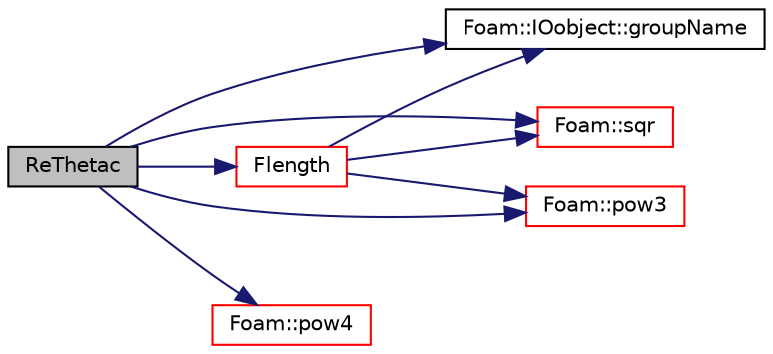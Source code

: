 digraph "ReThetac"
{
  bgcolor="transparent";
  edge [fontname="Helvetica",fontsize="10",labelfontname="Helvetica",labelfontsize="10"];
  node [fontname="Helvetica",fontsize="10",shape=record];
  rankdir="LR";
  Node72 [label="ReThetac",height=0.2,width=0.4,color="black", fillcolor="grey75", style="filled", fontcolor="black"];
  Node72 -> Node73 [color="midnightblue",fontsize="10",style="solid",fontname="Helvetica"];
  Node73 [label="Flength",height=0.2,width=0.4,color="red",URL="$a32345.html#a21047f8ee53eee9fe622f2842110ea64",tooltip="Empirical correlation that controls the length of the. "];
  Node73 -> Node74 [color="midnightblue",fontsize="10",style="solid",fontname="Helvetica"];
  Node74 [label="Foam::IOobject::groupName",height=0.2,width=0.4,color="black",URL="$a27249.html#ad5705e6da2a025ad75b4cf5d748d7d30"];
  Node73 -> Node75 [color="midnightblue",fontsize="10",style="solid",fontname="Helvetica"];
  Node75 [label="Foam::sqr",height=0.2,width=0.4,color="red",URL="$a21851.html#a277dc11c581d53826ab5090b08f3b17b"];
  Node73 -> Node79 [color="midnightblue",fontsize="10",style="solid",fontname="Helvetica"];
  Node79 [label="Foam::pow3",height=0.2,width=0.4,color="red",URL="$a21851.html#a2e8f5d970ee4fb466536c3c46bae91fe"];
  Node72 -> Node74 [color="midnightblue",fontsize="10",style="solid",fontname="Helvetica"];
  Node72 -> Node79 [color="midnightblue",fontsize="10",style="solid",fontname="Helvetica"];
  Node72 -> Node91 [color="midnightblue",fontsize="10",style="solid",fontname="Helvetica"];
  Node91 [label="Foam::pow4",height=0.2,width=0.4,color="red",URL="$a21851.html#aa0ae321d4861170e35fbb938636a4f40"];
  Node72 -> Node75 [color="midnightblue",fontsize="10",style="solid",fontname="Helvetica"];
}
